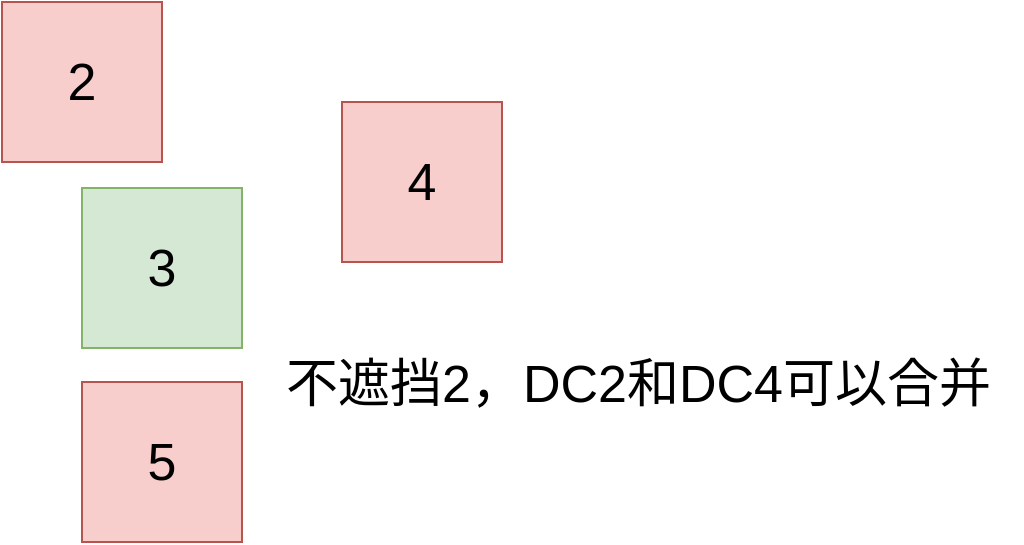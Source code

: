 <mxfile pages="1" version="11.2.5" type="github"><diagram id="IgWBU7hUEOCJ5pZX4iU_" name="Page-1"><mxGraphModel dx="891" dy="625" grid="1" gridSize="10" guides="1" tooltips="1" connect="1" arrows="1" fold="1" page="1" pageScale="1" pageWidth="3300" pageHeight="4681" math="0" shadow="0"><root><mxCell id="0"/><mxCell id="1" parent="0"/><mxCell id="zD-1-F7jNi_ZMDfWbrBr-1" value="&lt;font style=&quot;font-size: 26px&quot;&gt;2&lt;/font&gt;" style="whiteSpace=wrap;html=1;aspect=fixed;fillColor=#f8cecc;strokeColor=#b85450;" vertex="1" parent="1"><mxGeometry x="280" y="220" width="80" height="80" as="geometry"/></mxCell><mxCell id="zD-1-F7jNi_ZMDfWbrBr-3" value="&lt;font style=&quot;font-size: 26px&quot;&gt;5&lt;/font&gt;" style="whiteSpace=wrap;html=1;aspect=fixed;fillColor=#f8cecc;strokeColor=#b85450;" vertex="1" parent="1"><mxGeometry x="320" y="410" width="80" height="80" as="geometry"/></mxCell><mxCell id="zD-1-F7jNi_ZMDfWbrBr-4" value="&lt;font style=&quot;font-size: 26px&quot;&gt;4&lt;/font&gt;" style="whiteSpace=wrap;html=1;aspect=fixed;fillColor=#f8cecc;strokeColor=#b85450;" vertex="1" parent="1"><mxGeometry x="450" y="270" width="80" height="80" as="geometry"/></mxCell><mxCell id="zD-1-F7jNi_ZMDfWbrBr-6" value="&lt;font style=&quot;font-size: 26px&quot;&gt;3&lt;/font&gt;" style="whiteSpace=wrap;html=1;aspect=fixed;fillColor=#d5e8d4;strokeColor=#82b366;" vertex="1" parent="1"><mxGeometry x="320" y="313" width="80" height="80" as="geometry"/></mxCell><mxCell id="zD-1-F7jNi_ZMDfWbrBr-7" value="&lt;font style=&quot;font-size: 26px&quot;&gt;不遮挡2，DC2和DC4可以合并&lt;/font&gt;" style="text;html=1;resizable=0;points=[];autosize=1;align=left;verticalAlign=top;spacingTop=-4;" vertex="1" parent="1"><mxGeometry x="420" y="393" width="370" height="20" as="geometry"/></mxCell></root></mxGraphModel></diagram></mxfile>